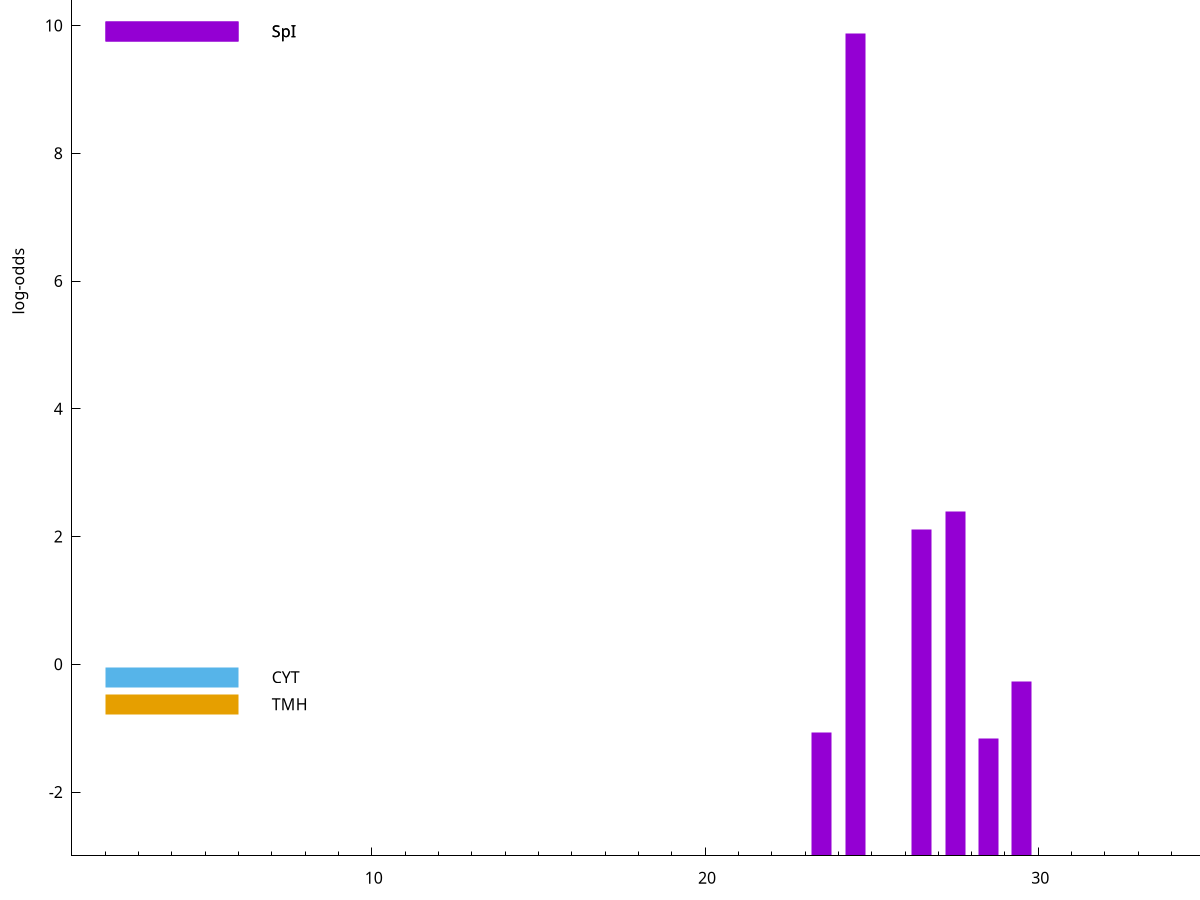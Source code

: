 set title "LipoP predictions for SRR5666488.gff"
set size 2., 1.4
set xrange [1:70] 
set mxtics 10
set yrange [-3:15]
set y2range [0:18]
set ylabel "log-odds"
set term postscript eps color solid "Helvetica" 30
set output "SRR5666488.gff.eps"
set arrow from 2,9.91367 to 6,9.91367 nohead lt 1 lw 20
set label "SpI" at 7,9.91367
set arrow from 2,-0.200913 to 6,-0.200913 nohead lt 3 lw 20
set label "CYT" at 7,-0.200913
set arrow from 2,-0.624683 to 6,-0.624683 nohead lt 4 lw 20
set label "TMH" at 7,-0.624683
set arrow from 2,9.91367 to 6,9.91367 nohead lt 1 lw 20
set label "SpI" at 7,9.91367
# NOTE: The scores below are the log-odds scores with the threshold
# NOTE: subtracted (a hack to make gnuplot make the histogram all
# NOTE: look nice).
plot "-" axes x1y2 title "" with impulses lt 1 lw 20
24.500000 12.880820
36.500000 6.360440
27.500000 5.391670
26.500000 5.118020
29.500000 2.723144
23.500000 1.926660
28.500000 1.831810
e
exit
